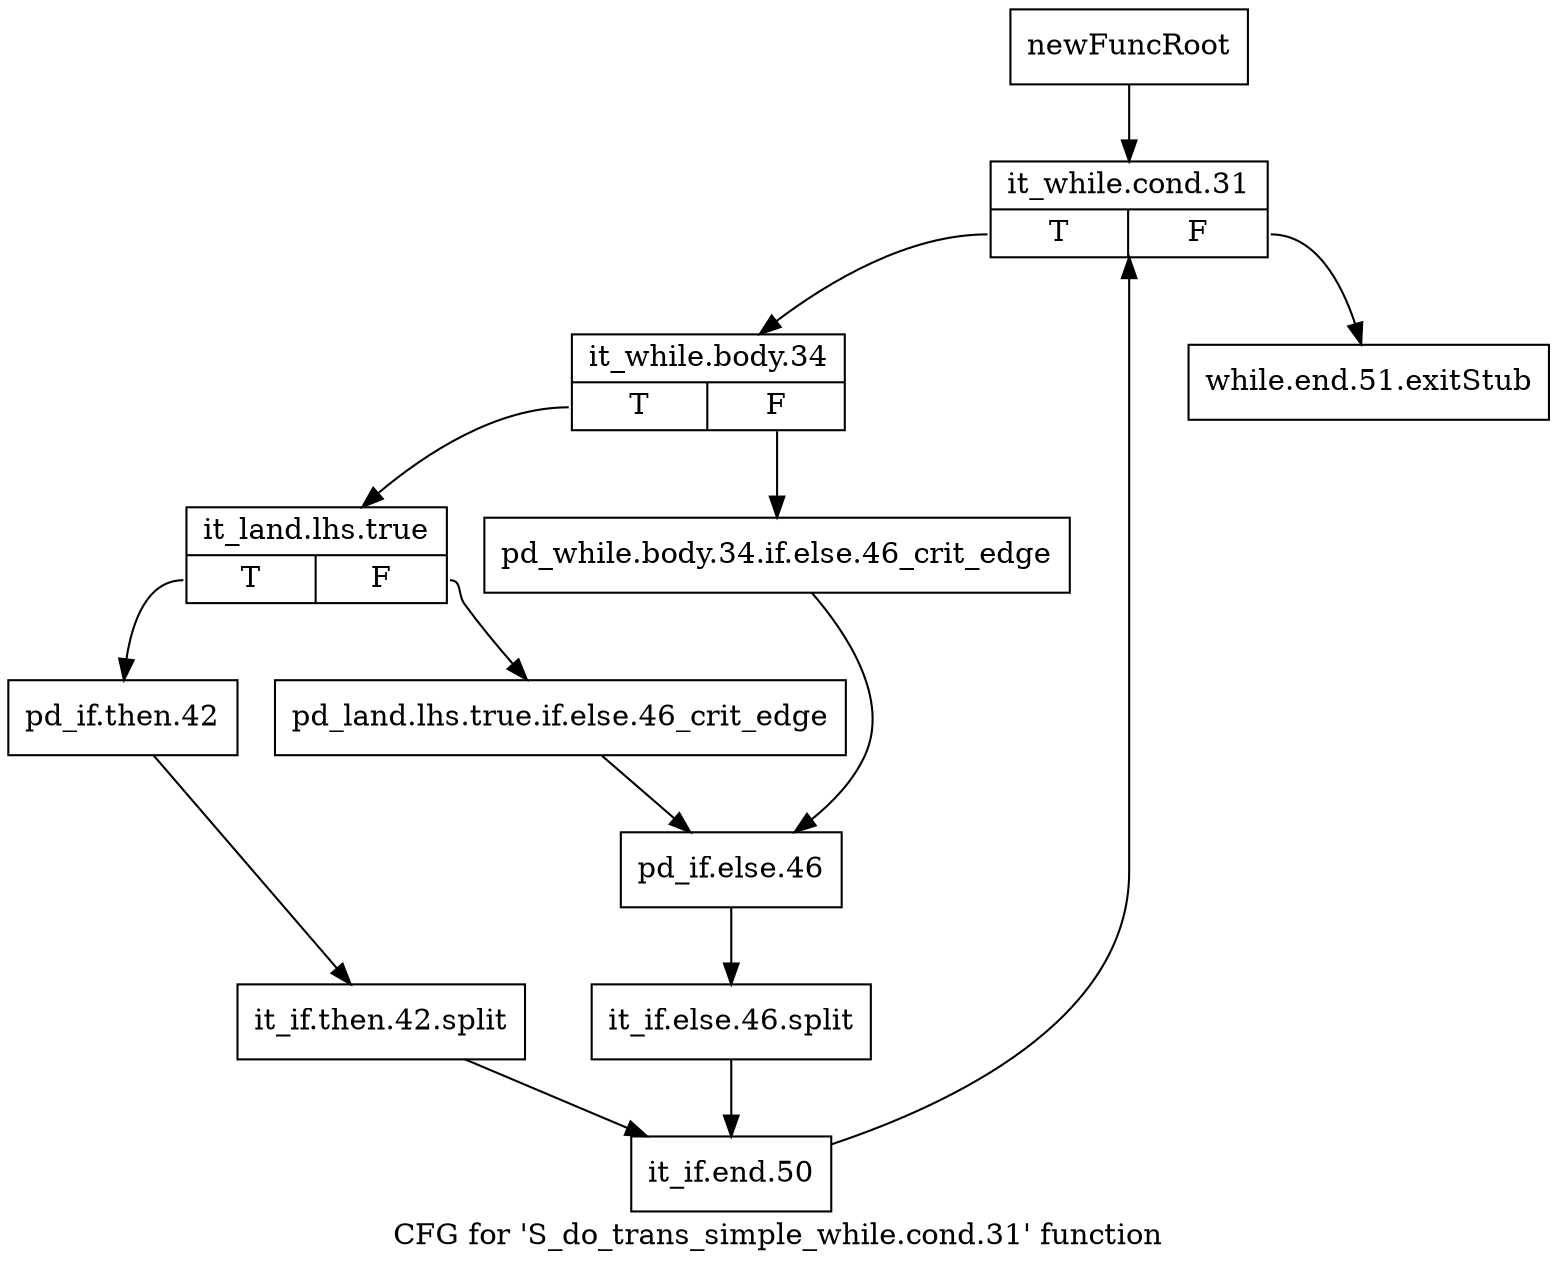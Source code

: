 digraph "CFG for 'S_do_trans_simple_while.cond.31' function" {
	label="CFG for 'S_do_trans_simple_while.cond.31' function";

	Node0x4b19d80 [shape=record,label="{newFuncRoot}"];
	Node0x4b19d80 -> Node0x4b19e20;
	Node0x4b19dd0 [shape=record,label="{while.end.51.exitStub}"];
	Node0x4b19e20 [shape=record,label="{it_while.cond.31|{<s0>T|<s1>F}}"];
	Node0x4b19e20:s0 -> Node0x4b19e70;
	Node0x4b19e20:s1 -> Node0x4b19dd0;
	Node0x4b19e70 [shape=record,label="{it_while.body.34|{<s0>T|<s1>F}}"];
	Node0x4b19e70:s0 -> Node0x4b19f10;
	Node0x4b19e70:s1 -> Node0x4b19ec0;
	Node0x4b19ec0 [shape=record,label="{pd_while.body.34.if.else.46_crit_edge}"];
	Node0x4b19ec0 -> Node0x4b19fb0;
	Node0x4b19f10 [shape=record,label="{it_land.lhs.true|{<s0>T|<s1>F}}"];
	Node0x4b19f10:s0 -> Node0x4b1a000;
	Node0x4b19f10:s1 -> Node0x4b19f60;
	Node0x4b19f60 [shape=record,label="{pd_land.lhs.true.if.else.46_crit_edge}"];
	Node0x4b19f60 -> Node0x4b19fb0;
	Node0x4b19fb0 [shape=record,label="{pd_if.else.46}"];
	Node0x4b19fb0 -> Node0x6afe8f0;
	Node0x6afe8f0 [shape=record,label="{it_if.else.46.split}"];
	Node0x6afe8f0 -> Node0x4b1a050;
	Node0x4b1a000 [shape=record,label="{pd_if.then.42}"];
	Node0x4b1a000 -> Node0x6b24db0;
	Node0x6b24db0 [shape=record,label="{it_if.then.42.split}"];
	Node0x6b24db0 -> Node0x4b1a050;
	Node0x4b1a050 [shape=record,label="{it_if.end.50}"];
	Node0x4b1a050 -> Node0x4b19e20;
}

